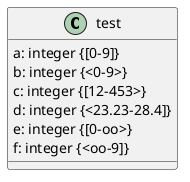 @startuml

class test  {
 a: integer {[0-9]}
 b: integer {<0-9>}
 c: integer {[12-453>}
 d: integer {<23.23-28.4]}
 e: integer {[0-oo>}
 f: integer {<oo-9]}
}

@enduml